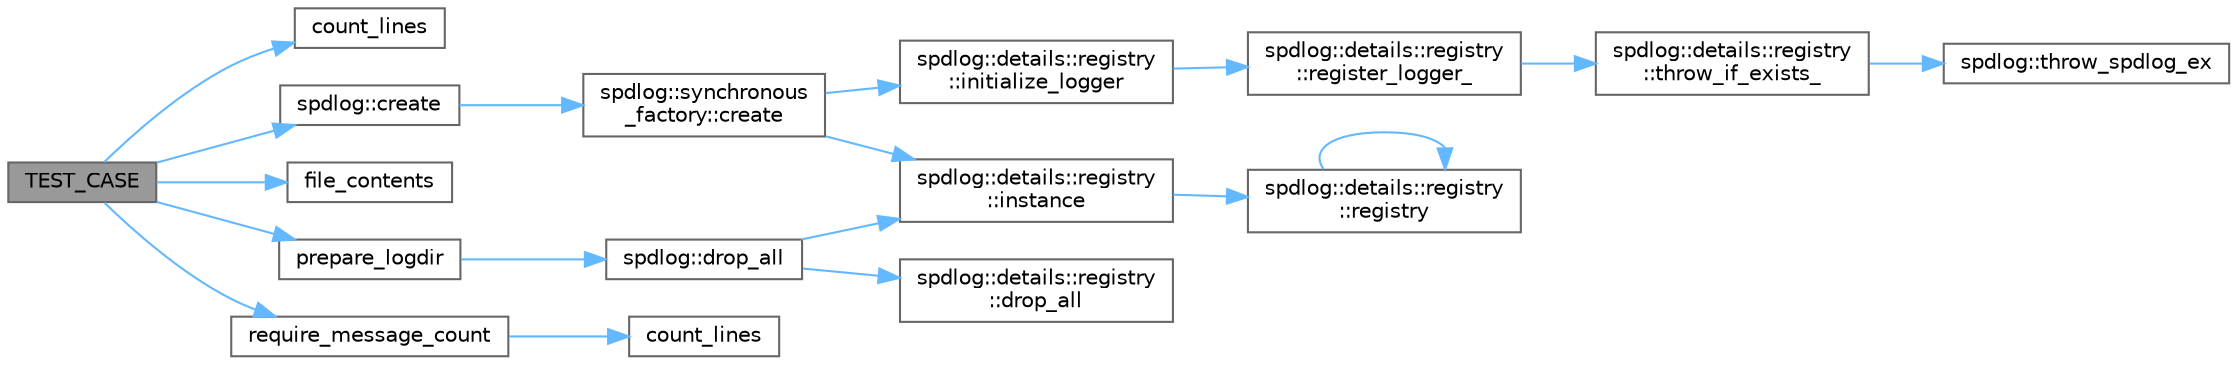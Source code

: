 digraph "TEST_CASE"
{
 // LATEX_PDF_SIZE
  bgcolor="transparent";
  edge [fontname=Helvetica,fontsize=10,labelfontname=Helvetica,labelfontsize=10];
  node [fontname=Helvetica,fontsize=10,shape=box,height=0.2,width=0.4];
  rankdir="LR";
  Node1 [id="Node000001",label="TEST_CASE",height=0.2,width=0.4,color="gray40", fillcolor="grey60", style="filled", fontcolor="black",tooltip=" "];
  Node1 -> Node2 [id="edge18_Node000001_Node000002",color="steelblue1",style="solid",tooltip=" "];
  Node2 [id="Node000002",label="count_lines",height=0.2,width=0.4,color="grey40", fillcolor="white", style="filled",URL="$async__bench_8cpp.html#a6729b5c59b0e398b79fd37ec206969c1",tooltip=" "];
  Node1 -> Node3 [id="edge19_Node000001_Node000003",color="steelblue1",style="solid",tooltip=" "];
  Node3 [id="Node000003",label="spdlog::create",height=0.2,width=0.4,color="grey40", fillcolor="white", style="filled",URL="$namespacespdlog.html#a564c2ba1d44b490a1b77f69f3c94d2e5",tooltip=" "];
  Node3 -> Node4 [id="edge20_Node000003_Node000004",color="steelblue1",style="solid",tooltip=" "];
  Node4 [id="Node000004",label="spdlog::synchronous\l_factory::create",height=0.2,width=0.4,color="grey40", fillcolor="white", style="filled",URL="$structspdlog_1_1synchronous__factory.html#a3b4669ad8074096f74bcebfbcf6f6a48",tooltip=" "];
  Node4 -> Node5 [id="edge21_Node000004_Node000005",color="steelblue1",style="solid",tooltip=" "];
  Node5 [id="Node000005",label="spdlog::details::registry\l::initialize_logger",height=0.2,width=0.4,color="grey40", fillcolor="white", style="filled",URL="$classspdlog_1_1details_1_1registry.html#aff3103acaeb3d59e449e9ddc630c9e92",tooltip=" "];
  Node5 -> Node6 [id="edge22_Node000005_Node000006",color="steelblue1",style="solid",tooltip=" "];
  Node6 [id="Node000006",label="spdlog::details::registry\l::register_logger_",height=0.2,width=0.4,color="grey40", fillcolor="white", style="filled",URL="$classspdlog_1_1details_1_1registry.html#a589012768bae17d6382100c9ef7f77d8",tooltip=" "];
  Node6 -> Node7 [id="edge23_Node000006_Node000007",color="steelblue1",style="solid",tooltip=" "];
  Node7 [id="Node000007",label="spdlog::details::registry\l::throw_if_exists_",height=0.2,width=0.4,color="grey40", fillcolor="white", style="filled",URL="$classspdlog_1_1details_1_1registry.html#a82be05a40b2b03528af78830bd587fc6",tooltip=" "];
  Node7 -> Node8 [id="edge24_Node000007_Node000008",color="steelblue1",style="solid",tooltip=" "];
  Node8 [id="Node000008",label="spdlog::throw_spdlog_ex",height=0.2,width=0.4,color="grey40", fillcolor="white", style="filled",URL="$namespacespdlog.html#ac3d8b7e83aad48720518fbac80836c3c",tooltip=" "];
  Node4 -> Node9 [id="edge25_Node000004_Node000009",color="steelblue1",style="solid",tooltip=" "];
  Node9 [id="Node000009",label="spdlog::details::registry\l::instance",height=0.2,width=0.4,color="grey40", fillcolor="white", style="filled",URL="$classspdlog_1_1details_1_1registry.html#aa03a75101aed166275ba27d0b2235e5d",tooltip=" "];
  Node9 -> Node10 [id="edge26_Node000009_Node000010",color="steelblue1",style="solid",tooltip=" "];
  Node10 [id="Node000010",label="spdlog::details::registry\l::registry",height=0.2,width=0.4,color="grey40", fillcolor="white", style="filled",URL="$classspdlog_1_1details_1_1registry.html#ab5c1a2f7b8e2e9eec4e0fa75d9167f3b",tooltip=" "];
  Node10 -> Node10 [id="edge27_Node000010_Node000010",color="steelblue1",style="solid",tooltip=" "];
  Node1 -> Node11 [id="edge28_Node000001_Node000011",color="steelblue1",style="solid",tooltip=" "];
  Node11 [id="Node000011",label="file_contents",height=0.2,width=0.4,color="grey40", fillcolor="white", style="filled",URL="$utils_8cpp.html#a1a0b65e2f68f54594ead488235ec260a",tooltip=" "];
  Node1 -> Node12 [id="edge29_Node000001_Node000012",color="steelblue1",style="solid",tooltip=" "];
  Node12 [id="Node000012",label="prepare_logdir",height=0.2,width=0.4,color="grey40", fillcolor="white", style="filled",URL="$utils_8cpp.html#a2b5b3745d36c269b878e592c2fa801cb",tooltip=" "];
  Node12 -> Node13 [id="edge30_Node000012_Node000013",color="steelblue1",style="solid",tooltip=" "];
  Node13 [id="Node000013",label="spdlog::drop_all",height=0.2,width=0.4,color="grey40", fillcolor="white", style="filled",URL="$namespacespdlog.html#af5f9a5c8606600fdac171e998b2f0a33",tooltip=" "];
  Node13 -> Node14 [id="edge31_Node000013_Node000014",color="steelblue1",style="solid",tooltip=" "];
  Node14 [id="Node000014",label="spdlog::details::registry\l::drop_all",height=0.2,width=0.4,color="grey40", fillcolor="white", style="filled",URL="$classspdlog_1_1details_1_1registry.html#a301f502d1af4425459674b6f2f0280b5",tooltip=" "];
  Node13 -> Node9 [id="edge32_Node000013_Node000009",color="steelblue1",style="solid",tooltip=" "];
  Node1 -> Node15 [id="edge33_Node000001_Node000015",color="steelblue1",style="solid",tooltip=" "];
  Node15 [id="Node000015",label="require_message_count",height=0.2,width=0.4,color="grey40", fillcolor="white", style="filled",URL="$utils_8cpp.html#a20daf8b1ba0befab5dff0daf08af4c33",tooltip=" "];
  Node15 -> Node16 [id="edge34_Node000015_Node000016",color="steelblue1",style="solid",tooltip=" "];
  Node16 [id="Node000016",label="count_lines",height=0.2,width=0.4,color="grey40", fillcolor="white", style="filled",URL="$utils_8cpp.html#a50ed3e1cdeae724fdbea4163eac2a7b5",tooltip=" "];
}
